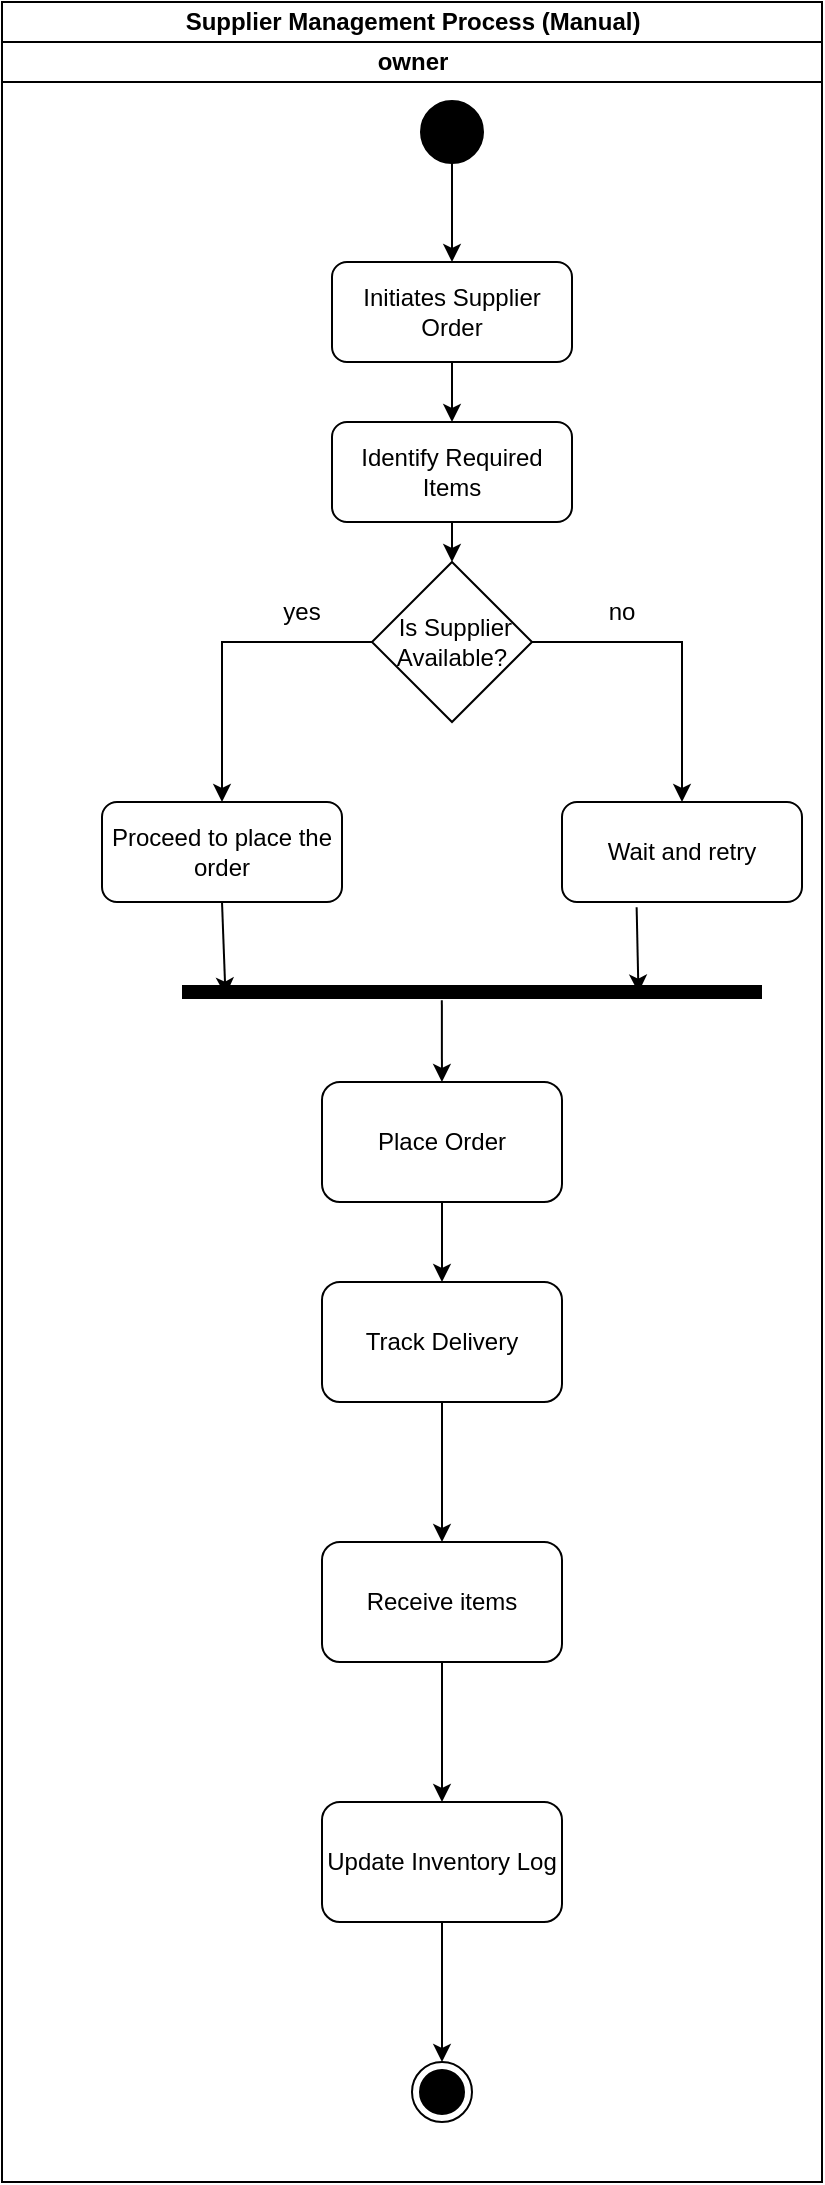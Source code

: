 <mxfile version="24.7.17">
  <diagram name="Page-1" id="pB9viTT88kO5Hr72rYwQ">
    <mxGraphModel dx="1295" dy="758" grid="1" gridSize="10" guides="1" tooltips="1" connect="1" arrows="1" fold="1" page="1" pageScale="1" pageWidth="850" pageHeight="1100" math="0" shadow="0">
      <root>
        <mxCell id="0" />
        <mxCell id="1" parent="0" />
        <mxCell id="UJfu7aSXaaGy_ZVyh0KF-1" value="Supplier Management Process (Manual)" style="swimlane;childLayout=stackLayout;resizeParent=1;resizeParentMax=0;startSize=20;html=1;" parent="1" vertex="1">
          <mxGeometry x="160.0" y="40" width="410" height="1090" as="geometry" />
        </mxCell>
        <mxCell id="UJfu7aSXaaGy_ZVyh0KF-2" value="owner" style="swimlane;startSize=20;html=1;" parent="UJfu7aSXaaGy_ZVyh0KF-1" vertex="1">
          <mxGeometry y="20" width="410" height="1070" as="geometry" />
        </mxCell>
        <mxCell id="UJfu7aSXaaGy_ZVyh0KF-3" value="" style="strokeWidth=2;html=1;shape=mxgraph.flowchart.start_2;whiteSpace=wrap;fillColor=#000000;" parent="UJfu7aSXaaGy_ZVyh0KF-2" vertex="1">
          <mxGeometry x="210.0" y="30" width="30" height="30" as="geometry" />
        </mxCell>
        <mxCell id="UJfu7aSXaaGy_ZVyh0KF-4" value="Initiates Supplier Order" style="rounded=1;whiteSpace=wrap;html=1;" parent="UJfu7aSXaaGy_ZVyh0KF-2" vertex="1">
          <mxGeometry x="165" y="110" width="120" height="50" as="geometry" />
        </mxCell>
        <mxCell id="UJfu7aSXaaGy_ZVyh0KF-5" value="Identify Required Items" style="rounded=1;whiteSpace=wrap;html=1;" parent="UJfu7aSXaaGy_ZVyh0KF-2" vertex="1">
          <mxGeometry x="165" y="190" width="120" height="50" as="geometry" />
        </mxCell>
        <mxCell id="UJfu7aSXaaGy_ZVyh0KF-6" value="Wait and retry" style="rounded=1;whiteSpace=wrap;html=1;" parent="UJfu7aSXaaGy_ZVyh0KF-2" vertex="1">
          <mxGeometry x="280" y="380" width="120" height="50" as="geometry" />
        </mxCell>
        <mxCell id="UJfu7aSXaaGy_ZVyh0KF-7" value="Proceed to place the order" style="rounded=1;whiteSpace=wrap;html=1;" parent="UJfu7aSXaaGy_ZVyh0KF-2" vertex="1">
          <mxGeometry x="50" y="380" width="120" height="50" as="geometry" />
        </mxCell>
        <mxCell id="UJfu7aSXaaGy_ZVyh0KF-8" value="" style="endArrow=classic;html=1;rounded=0;exitX=0.5;exitY=1;exitDx=0;exitDy=0;exitPerimeter=0;" parent="UJfu7aSXaaGy_ZVyh0KF-2" source="UJfu7aSXaaGy_ZVyh0KF-3" target="UJfu7aSXaaGy_ZVyh0KF-4" edge="1">
          <mxGeometry width="50" height="50" relative="1" as="geometry">
            <mxPoint x="190.0" y="360" as="sourcePoint" />
            <mxPoint x="240.0" y="310" as="targetPoint" />
          </mxGeometry>
        </mxCell>
        <mxCell id="UJfu7aSXaaGy_ZVyh0KF-9" value="" style="endArrow=classic;html=1;rounded=0;exitX=0.5;exitY=1;exitDx=0;exitDy=0;" parent="UJfu7aSXaaGy_ZVyh0KF-2" source="UJfu7aSXaaGy_ZVyh0KF-4" target="UJfu7aSXaaGy_ZVyh0KF-5" edge="1">
          <mxGeometry width="50" height="50" relative="1" as="geometry">
            <mxPoint x="180.0" y="330" as="sourcePoint" />
            <mxPoint x="230.0" y="280" as="targetPoint" />
          </mxGeometry>
        </mxCell>
        <mxCell id="UJfu7aSXaaGy_ZVyh0KF-15" value="" style="ellipse;html=1;shape=endState;fillColor=#000000;strokeColor=#000000;" parent="UJfu7aSXaaGy_ZVyh0KF-2" vertex="1">
          <mxGeometry x="205" y="1010" width="30" height="30" as="geometry" />
        </mxCell>
        <mxCell id="UJfu7aSXaaGy_ZVyh0KF-24" value="Place Order" style="rounded=1;whiteSpace=wrap;html=1;" parent="UJfu7aSXaaGy_ZVyh0KF-2" vertex="1">
          <mxGeometry x="160.0" y="520" width="120" height="60" as="geometry" />
        </mxCell>
        <mxCell id="UJfu7aSXaaGy_ZVyh0KF-25" value="Track Delivery" style="rounded=1;whiteSpace=wrap;html=1;" parent="UJfu7aSXaaGy_ZVyh0KF-2" vertex="1">
          <mxGeometry x="160.0" y="620" width="120" height="60" as="geometry" />
        </mxCell>
        <mxCell id="UJfu7aSXaaGy_ZVyh0KF-27" value="Receive items" style="rounded=1;whiteSpace=wrap;html=1;" parent="UJfu7aSXaaGy_ZVyh0KF-2" vertex="1">
          <mxGeometry x="160.0" y="750" width="120" height="60" as="geometry" />
        </mxCell>
        <mxCell id="UJfu7aSXaaGy_ZVyh0KF-26" value="Update Inventory Log" style="rounded=1;whiteSpace=wrap;html=1;" parent="UJfu7aSXaaGy_ZVyh0KF-2" vertex="1">
          <mxGeometry x="160.0" y="880" width="120" height="60" as="geometry" />
        </mxCell>
        <mxCell id="UJfu7aSXaaGy_ZVyh0KF-23" value="&amp;nbsp;Is Supplier Available?" style="rhombus;whiteSpace=wrap;html=1;" parent="UJfu7aSXaaGy_ZVyh0KF-2" vertex="1">
          <mxGeometry x="185.0" y="260" width="80" height="80" as="geometry" />
        </mxCell>
        <mxCell id="UJfu7aSXaaGy_ZVyh0KF-28" value="" style="endArrow=classic;html=1;rounded=0;exitX=0.5;exitY=1;exitDx=0;exitDy=0;" parent="UJfu7aSXaaGy_ZVyh0KF-2" source="UJfu7aSXaaGy_ZVyh0KF-5" target="UJfu7aSXaaGy_ZVyh0KF-23" edge="1">
          <mxGeometry width="50" height="50" relative="1" as="geometry">
            <mxPoint x="370.0" y="320" as="sourcePoint" />
            <mxPoint x="420.0" y="270" as="targetPoint" />
          </mxGeometry>
        </mxCell>
        <mxCell id="UJfu7aSXaaGy_ZVyh0KF-29" value="" style="endArrow=classic;html=1;rounded=0;exitX=1;exitY=0.5;exitDx=0;exitDy=0;entryX=0.5;entryY=0;entryDx=0;entryDy=0;" parent="UJfu7aSXaaGy_ZVyh0KF-2" source="UJfu7aSXaaGy_ZVyh0KF-23" target="UJfu7aSXaaGy_ZVyh0KF-6" edge="1">
          <mxGeometry width="50" height="50" relative="1" as="geometry">
            <mxPoint x="370.0" y="320" as="sourcePoint" />
            <mxPoint x="420.0" y="270" as="targetPoint" />
            <Array as="points">
              <mxPoint x="340.0" y="300" />
            </Array>
          </mxGeometry>
        </mxCell>
        <mxCell id="UJfu7aSXaaGy_ZVyh0KF-30" value="" style="endArrow=classic;html=1;rounded=0;exitX=0;exitY=0.5;exitDx=0;exitDy=0;entryX=0.5;entryY=0;entryDx=0;entryDy=0;" parent="UJfu7aSXaaGy_ZVyh0KF-2" source="UJfu7aSXaaGy_ZVyh0KF-23" target="UJfu7aSXaaGy_ZVyh0KF-7" edge="1">
          <mxGeometry width="50" height="50" relative="1" as="geometry">
            <mxPoint x="370.0" y="320" as="sourcePoint" />
            <mxPoint x="420.0" y="270" as="targetPoint" />
            <Array as="points">
              <mxPoint x="110.0" y="300" />
            </Array>
          </mxGeometry>
        </mxCell>
        <mxCell id="UJfu7aSXaaGy_ZVyh0KF-31" value="no" style="text;html=1;align=center;verticalAlign=middle;whiteSpace=wrap;rounded=0;" parent="UJfu7aSXaaGy_ZVyh0KF-2" vertex="1">
          <mxGeometry x="280.0" y="270" width="60" height="30" as="geometry" />
        </mxCell>
        <mxCell id="UJfu7aSXaaGy_ZVyh0KF-32" value="yes" style="text;html=1;align=center;verticalAlign=middle;whiteSpace=wrap;rounded=0;" parent="UJfu7aSXaaGy_ZVyh0KF-2" vertex="1">
          <mxGeometry x="120.0" y="270" width="60" height="30" as="geometry" />
        </mxCell>
        <mxCell id="UJfu7aSXaaGy_ZVyh0KF-35" value="" style="line;strokeWidth=7;rotatable=0;dashed=0;labelPosition=right;align=left;verticalAlign=middle;spacingTop=0;spacingLeft=6;points=[];portConstraint=eastwest;" parent="UJfu7aSXaaGy_ZVyh0KF-2" vertex="1">
          <mxGeometry x="90" y="470" width="290" height="10" as="geometry" />
        </mxCell>
        <mxCell id="UJfu7aSXaaGy_ZVyh0KF-36" value="" style="endArrow=classic;html=1;rounded=0;exitX=0.5;exitY=1;exitDx=0;exitDy=0;entryX=0.075;entryY=0.681;entryDx=0;entryDy=0;entryPerimeter=0;" parent="UJfu7aSXaaGy_ZVyh0KF-2" source="UJfu7aSXaaGy_ZVyh0KF-7" target="UJfu7aSXaaGy_ZVyh0KF-35" edge="1">
          <mxGeometry width="50" height="50" relative="1" as="geometry">
            <mxPoint x="250.0" y="530" as="sourcePoint" />
            <mxPoint x="300.0" y="480" as="targetPoint" />
          </mxGeometry>
        </mxCell>
        <mxCell id="UJfu7aSXaaGy_ZVyh0KF-37" value="" style="endArrow=classic;html=1;rounded=0;exitX=0.311;exitY=1.052;exitDx=0;exitDy=0;exitPerimeter=0;entryX=0.787;entryY=0.529;entryDx=0;entryDy=0;entryPerimeter=0;" parent="UJfu7aSXaaGy_ZVyh0KF-2" source="UJfu7aSXaaGy_ZVyh0KF-6" target="UJfu7aSXaaGy_ZVyh0KF-35" edge="1">
          <mxGeometry width="50" height="50" relative="1" as="geometry">
            <mxPoint x="250.0" y="530" as="sourcePoint" />
            <mxPoint x="300.0" y="480" as="targetPoint" />
          </mxGeometry>
        </mxCell>
        <mxCell id="UJfu7aSXaaGy_ZVyh0KF-38" value="" style="endArrow=classic;html=1;rounded=0;exitX=0.448;exitY=0.91;exitDx=0;exitDy=0;exitPerimeter=0;" parent="UJfu7aSXaaGy_ZVyh0KF-2" source="UJfu7aSXaaGy_ZVyh0KF-35" target="UJfu7aSXaaGy_ZVyh0KF-24" edge="1">
          <mxGeometry width="50" height="50" relative="1" as="geometry">
            <mxPoint x="250.0" y="670" as="sourcePoint" />
            <mxPoint x="300.0" y="620" as="targetPoint" />
            <Array as="points" />
          </mxGeometry>
        </mxCell>
        <mxCell id="UJfu7aSXaaGy_ZVyh0KF-39" value="" style="endArrow=classic;html=1;rounded=0;exitX=0.5;exitY=1;exitDx=0;exitDy=0;entryX=0.5;entryY=0;entryDx=0;entryDy=0;" parent="UJfu7aSXaaGy_ZVyh0KF-2" source="UJfu7aSXaaGy_ZVyh0KF-24" target="UJfu7aSXaaGy_ZVyh0KF-25" edge="1">
          <mxGeometry width="50" height="50" relative="1" as="geometry">
            <mxPoint x="250.0" y="670" as="sourcePoint" />
            <mxPoint x="300.0" y="620" as="targetPoint" />
          </mxGeometry>
        </mxCell>
        <mxCell id="UJfu7aSXaaGy_ZVyh0KF-40" value="" style="endArrow=classic;html=1;rounded=0;exitX=0.5;exitY=1;exitDx=0;exitDy=0;entryX=0.5;entryY=0;entryDx=0;entryDy=0;" parent="UJfu7aSXaaGy_ZVyh0KF-2" source="UJfu7aSXaaGy_ZVyh0KF-25" target="UJfu7aSXaaGy_ZVyh0KF-27" edge="1">
          <mxGeometry width="50" height="50" relative="1" as="geometry">
            <mxPoint x="170.0" y="760" as="sourcePoint" />
            <mxPoint x="220.0" y="710" as="targetPoint" />
          </mxGeometry>
        </mxCell>
        <mxCell id="UJfu7aSXaaGy_ZVyh0KF-41" value="" style="endArrow=classic;html=1;rounded=0;entryX=0.5;entryY=0;entryDx=0;entryDy=0;exitX=0.5;exitY=1;exitDx=0;exitDy=0;" parent="UJfu7aSXaaGy_ZVyh0KF-2" source="UJfu7aSXaaGy_ZVyh0KF-27" target="UJfu7aSXaaGy_ZVyh0KF-26" edge="1">
          <mxGeometry width="50" height="50" relative="1" as="geometry">
            <mxPoint x="170.0" y="830" as="sourcePoint" />
            <mxPoint x="230.0" y="820" as="targetPoint" />
          </mxGeometry>
        </mxCell>
        <mxCell id="UJfu7aSXaaGy_ZVyh0KF-42" value="" style="endArrow=classic;html=1;rounded=0;entryX=0.5;entryY=0;entryDx=0;entryDy=0;exitX=0.5;exitY=1;exitDx=0;exitDy=0;" parent="UJfu7aSXaaGy_ZVyh0KF-2" source="UJfu7aSXaaGy_ZVyh0KF-26" target="UJfu7aSXaaGy_ZVyh0KF-15" edge="1">
          <mxGeometry width="50" height="50" relative="1" as="geometry">
            <mxPoint x="170.0" y="900" as="sourcePoint" />
            <mxPoint x="220.0" y="850" as="targetPoint" />
          </mxGeometry>
        </mxCell>
      </root>
    </mxGraphModel>
  </diagram>
</mxfile>
